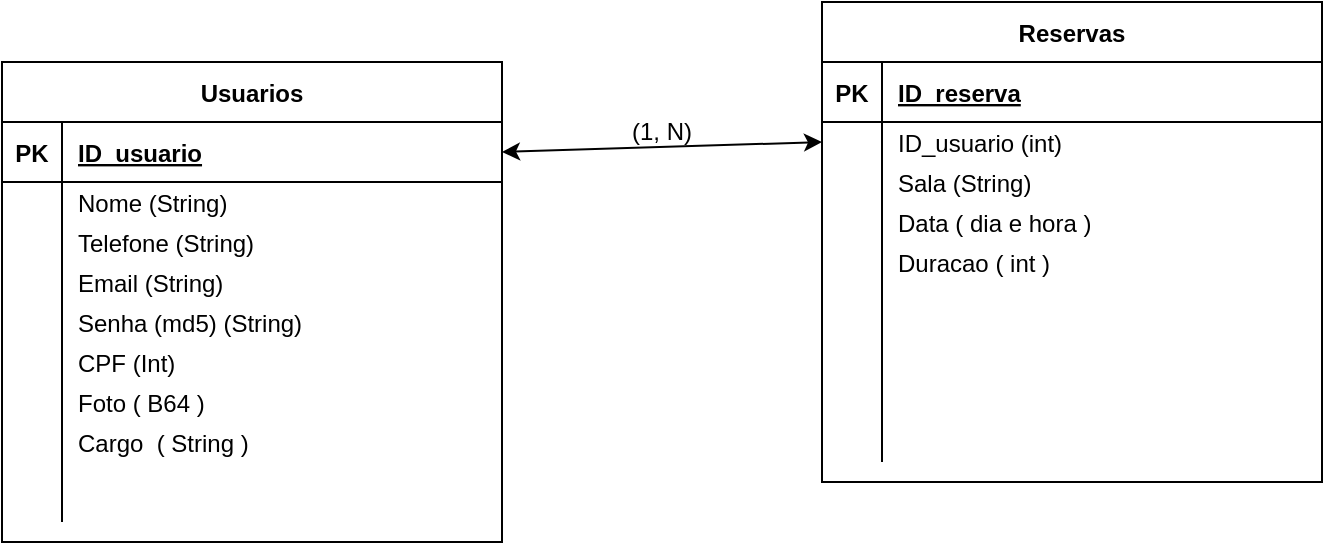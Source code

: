 <mxfile version="16.5.6" type="device"><diagram id="R2lEEEUBdFMjLlhIrx00" name="Page-1"><mxGraphModel dx="981" dy="548" grid="1" gridSize="10" guides="1" tooltips="1" connect="1" arrows="1" fold="1" page="1" pageScale="1" pageWidth="850" pageHeight="1100" math="0" shadow="0" extFonts="Permanent Marker^https://fonts.googleapis.com/css?family=Permanent+Marker"><root><mxCell id="0"/><mxCell id="1" parent="0"/><mxCell id="C-vyLk0tnHw3VtMMgP7b-23" value="Usuarios" style="shape=table;startSize=30;container=1;collapsible=1;childLayout=tableLayout;fixedRows=1;rowLines=0;fontStyle=1;align=center;resizeLast=1;" parent="1" vertex="1"><mxGeometry x="30" y="160" width="250" height="240" as="geometry"/></mxCell><mxCell id="C-vyLk0tnHw3VtMMgP7b-24" value="" style="shape=partialRectangle;collapsible=0;dropTarget=0;pointerEvents=0;fillColor=none;points=[[0,0.5],[1,0.5]];portConstraint=eastwest;top=0;left=0;right=0;bottom=1;" parent="C-vyLk0tnHw3VtMMgP7b-23" vertex="1"><mxGeometry y="30" width="250" height="30" as="geometry"/></mxCell><mxCell id="C-vyLk0tnHw3VtMMgP7b-25" value="PK" style="shape=partialRectangle;overflow=hidden;connectable=0;fillColor=none;top=0;left=0;bottom=0;right=0;fontStyle=1;" parent="C-vyLk0tnHw3VtMMgP7b-24" vertex="1"><mxGeometry width="30" height="30" as="geometry"><mxRectangle width="30" height="30" as="alternateBounds"/></mxGeometry></mxCell><mxCell id="C-vyLk0tnHw3VtMMgP7b-26" value="ID_usuario" style="shape=partialRectangle;overflow=hidden;connectable=0;fillColor=none;top=0;left=0;bottom=0;right=0;align=left;spacingLeft=6;fontStyle=5;" parent="C-vyLk0tnHw3VtMMgP7b-24" vertex="1"><mxGeometry x="30" width="220" height="30" as="geometry"><mxRectangle width="220" height="30" as="alternateBounds"/></mxGeometry></mxCell><mxCell id="C-vyLk0tnHw3VtMMgP7b-27" value="" style="shape=partialRectangle;collapsible=0;dropTarget=0;pointerEvents=0;fillColor=none;points=[[0,0.5],[1,0.5]];portConstraint=eastwest;top=0;left=0;right=0;bottom=0;" parent="C-vyLk0tnHw3VtMMgP7b-23" vertex="1"><mxGeometry y="60" width="250" height="20" as="geometry"/></mxCell><mxCell id="C-vyLk0tnHw3VtMMgP7b-28" value="" style="shape=partialRectangle;overflow=hidden;connectable=0;fillColor=none;top=0;left=0;bottom=0;right=0;" parent="C-vyLk0tnHw3VtMMgP7b-27" vertex="1"><mxGeometry width="30" height="20" as="geometry"><mxRectangle width="30" height="20" as="alternateBounds"/></mxGeometry></mxCell><mxCell id="C-vyLk0tnHw3VtMMgP7b-29" value="Nome (String) " style="shape=partialRectangle;overflow=hidden;connectable=0;fillColor=none;top=0;left=0;bottom=0;right=0;align=left;spacingLeft=6;" parent="C-vyLk0tnHw3VtMMgP7b-27" vertex="1"><mxGeometry x="30" width="220" height="20" as="geometry"><mxRectangle width="220" height="20" as="alternateBounds"/></mxGeometry></mxCell><mxCell id="PDxZUHT4mf2msxipT_Td-1" value="" style="endArrow=none;html=1;rounded=0;" parent="1" edge="1"><mxGeometry width="50" height="50" relative="1" as="geometry"><mxPoint x="60" y="390" as="sourcePoint"/><mxPoint x="60" y="230" as="targetPoint"/></mxGeometry></mxCell><mxCell id="PDxZUHT4mf2msxipT_Td-2" value="Telefone (String)" style="shape=partialRectangle;overflow=hidden;connectable=0;fillColor=none;top=0;left=0;bottom=0;right=0;align=left;spacingLeft=6;" parent="1" vertex="1"><mxGeometry x="60" y="240" width="220" height="20" as="geometry"><mxRectangle width="220" height="20" as="alternateBounds"/></mxGeometry></mxCell><mxCell id="PDxZUHT4mf2msxipT_Td-3" value="Email (String)" style="shape=partialRectangle;overflow=hidden;connectable=0;fillColor=none;top=0;left=0;bottom=0;right=0;align=left;spacingLeft=6;" parent="1" vertex="1"><mxGeometry x="60" y="260" width="220" height="20" as="geometry"><mxRectangle width="220" height="20" as="alternateBounds"/></mxGeometry></mxCell><mxCell id="PDxZUHT4mf2msxipT_Td-4" value="Senha (md5) (String)" style="shape=partialRectangle;overflow=hidden;connectable=0;fillColor=none;top=0;left=0;bottom=0;right=0;align=left;spacingLeft=6;" parent="1" vertex="1"><mxGeometry x="60" y="280" width="220" height="20" as="geometry"><mxRectangle width="220" height="20" as="alternateBounds"/></mxGeometry></mxCell><mxCell id="PDxZUHT4mf2msxipT_Td-5" value="CPF (Int)" style="shape=partialRectangle;overflow=hidden;connectable=0;fillColor=none;top=0;left=0;bottom=0;right=0;align=left;spacingLeft=6;" parent="1" vertex="1"><mxGeometry x="60" y="300" width="220" height="20" as="geometry"><mxRectangle width="220" height="20" as="alternateBounds"/></mxGeometry></mxCell><mxCell id="PDxZUHT4mf2msxipT_Td-6" value="Foto ( B64 )" style="shape=partialRectangle;overflow=hidden;connectable=0;fillColor=none;top=0;left=0;bottom=0;right=0;align=left;spacingLeft=6;" parent="1" vertex="1"><mxGeometry x="60" y="320" width="220" height="20" as="geometry"><mxRectangle width="220" height="20" as="alternateBounds"/></mxGeometry></mxCell><mxCell id="v55q1aj4gheJOXr1z3OQ-1" value="Reservas" style="shape=table;startSize=30;container=1;collapsible=1;childLayout=tableLayout;fixedRows=1;rowLines=0;fontStyle=1;align=center;resizeLast=1;" parent="1" vertex="1"><mxGeometry x="440" y="130" width="250" height="240" as="geometry"/></mxCell><mxCell id="v55q1aj4gheJOXr1z3OQ-2" value="" style="shape=partialRectangle;collapsible=0;dropTarget=0;pointerEvents=0;fillColor=none;points=[[0,0.5],[1,0.5]];portConstraint=eastwest;top=0;left=0;right=0;bottom=1;" parent="v55q1aj4gheJOXr1z3OQ-1" vertex="1"><mxGeometry y="30" width="250" height="30" as="geometry"/></mxCell><mxCell id="v55q1aj4gheJOXr1z3OQ-3" value="PK" style="shape=partialRectangle;overflow=hidden;connectable=0;fillColor=none;top=0;left=0;bottom=0;right=0;fontStyle=1;" parent="v55q1aj4gheJOXr1z3OQ-2" vertex="1"><mxGeometry width="30" height="30" as="geometry"><mxRectangle width="30" height="30" as="alternateBounds"/></mxGeometry></mxCell><mxCell id="v55q1aj4gheJOXr1z3OQ-4" value="ID_reserva" style="shape=partialRectangle;overflow=hidden;connectable=0;fillColor=none;top=0;left=0;bottom=0;right=0;align=left;spacingLeft=6;fontStyle=5;" parent="v55q1aj4gheJOXr1z3OQ-2" vertex="1"><mxGeometry x="30" width="220" height="30" as="geometry"><mxRectangle width="220" height="30" as="alternateBounds"/></mxGeometry></mxCell><mxCell id="v55q1aj4gheJOXr1z3OQ-5" value="" style="shape=partialRectangle;collapsible=0;dropTarget=0;pointerEvents=0;fillColor=none;points=[[0,0.5],[1,0.5]];portConstraint=eastwest;top=0;left=0;right=0;bottom=0;" parent="v55q1aj4gheJOXr1z3OQ-1" vertex="1"><mxGeometry y="60" width="250" height="20" as="geometry"/></mxCell><mxCell id="v55q1aj4gheJOXr1z3OQ-6" value="" style="shape=partialRectangle;overflow=hidden;connectable=0;fillColor=none;top=0;left=0;bottom=0;right=0;" parent="v55q1aj4gheJOXr1z3OQ-5" vertex="1"><mxGeometry width="30" height="20" as="geometry"><mxRectangle width="30" height="20" as="alternateBounds"/></mxGeometry></mxCell><mxCell id="v55q1aj4gheJOXr1z3OQ-7" value="ID_usuario (int)" style="shape=partialRectangle;overflow=hidden;connectable=0;fillColor=none;top=0;left=0;bottom=0;right=0;align=left;spacingLeft=6;" parent="v55q1aj4gheJOXr1z3OQ-5" vertex="1"><mxGeometry x="30" width="220" height="20" as="geometry"><mxRectangle width="220" height="20" as="alternateBounds"/></mxGeometry></mxCell><mxCell id="v55q1aj4gheJOXr1z3OQ-8" value="" style="endArrow=none;html=1;rounded=0;" parent="1" edge="1"><mxGeometry width="50" height="50" relative="1" as="geometry"><mxPoint x="470" y="360" as="sourcePoint"/><mxPoint x="470" y="200" as="targetPoint"/></mxGeometry></mxCell><mxCell id="v55q1aj4gheJOXr1z3OQ-9" value="Sala (String)" style="shape=partialRectangle;overflow=hidden;connectable=0;fillColor=none;top=0;left=0;bottom=0;right=0;align=left;spacingLeft=6;" parent="1" vertex="1"><mxGeometry x="470" y="210" width="220" height="20" as="geometry"><mxRectangle width="220" height="20" as="alternateBounds"/></mxGeometry></mxCell><mxCell id="v55q1aj4gheJOXr1z3OQ-10" value="Data ( dia e hora )" style="shape=partialRectangle;overflow=hidden;connectable=0;fillColor=none;top=0;left=0;bottom=0;right=0;align=left;spacingLeft=6;" parent="1" vertex="1"><mxGeometry x="470" y="230" width="220" height="20" as="geometry"><mxRectangle width="220" height="20" as="alternateBounds"/></mxGeometry></mxCell><mxCell id="v55q1aj4gheJOXr1z3OQ-11" value="Duracao ( int )" style="shape=partialRectangle;overflow=hidden;connectable=0;fillColor=none;top=0;left=0;bottom=0;right=0;align=left;spacingLeft=6;" parent="1" vertex="1"><mxGeometry x="470" y="250" width="220" height="20" as="geometry"><mxRectangle width="220" height="20" as="alternateBounds"/></mxGeometry></mxCell><mxCell id="v55q1aj4gheJOXr1z3OQ-13" value="" style="shape=partialRectangle;overflow=hidden;connectable=0;fillColor=none;top=0;left=0;bottom=0;right=0;align=left;spacingLeft=6;" parent="1" vertex="1"><mxGeometry x="470" y="290" width="220" height="20" as="geometry"><mxRectangle width="220" height="20" as="alternateBounds"/></mxGeometry></mxCell><mxCell id="MmkzaNPQxtEB7wkym203-5" value="" style="endArrow=classic;startArrow=classic;html=1;rounded=0;entryX=0;entryY=0.5;entryDx=0;entryDy=0;exitX=1;exitY=0.5;exitDx=0;exitDy=0;" edge="1" parent="1" source="C-vyLk0tnHw3VtMMgP7b-24" target="v55q1aj4gheJOXr1z3OQ-5"><mxGeometry width="50" height="50" relative="1" as="geometry"><mxPoint x="330" y="180" as="sourcePoint"/><mxPoint x="380" y="130" as="targetPoint"/></mxGeometry></mxCell><mxCell id="MmkzaNPQxtEB7wkym203-6" value="Cargo  ( String ) " style="shape=partialRectangle;overflow=hidden;connectable=0;fillColor=none;top=0;left=0;bottom=0;right=0;align=left;spacingLeft=6;" vertex="1" parent="1"><mxGeometry x="60" y="340" width="220" height="20" as="geometry"><mxRectangle width="220" height="20" as="alternateBounds"/></mxGeometry></mxCell><mxCell id="MmkzaNPQxtEB7wkym203-7" value="(1, N)" style="text;html=1;strokeColor=none;fillColor=none;align=center;verticalAlign=middle;whiteSpace=wrap;rounded=0;" vertex="1" parent="1"><mxGeometry x="330" y="180" width="60" height="30" as="geometry"/></mxCell></root></mxGraphModel></diagram></mxfile>